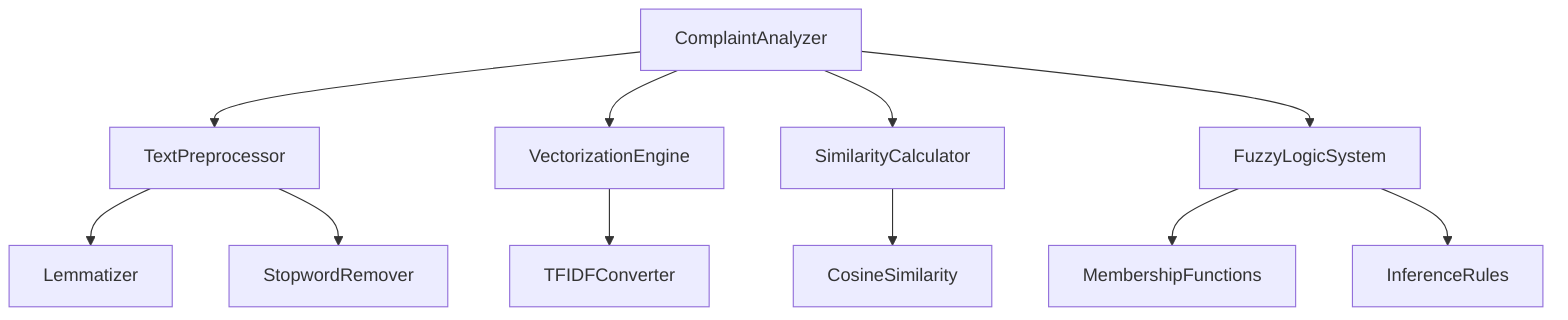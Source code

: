 flowchart TB
    ComplaintAnalyzer --> TextPreprocessor
    ComplaintAnalyzer --> VectorizationEngine
    ComplaintAnalyzer --> SimilarityCalculator
    ComplaintAnalyzer --> FuzzyLogicSystem
    
    TextPreprocessor --> Lemmatizer
    TextPreprocessor --> StopwordRemover
    
    VectorizationEngine --> TFIDFConverter
    SimilarityCalculator --> CosineSimilarity
    
    FuzzyLogicSystem --> MembershipFunctions
    FuzzyLogicSystem --> InferenceRules